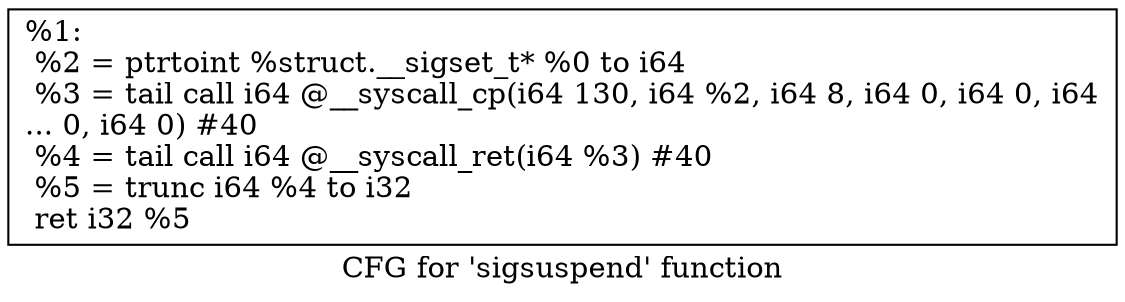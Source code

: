 digraph "CFG for 'sigsuspend' function" {
	label="CFG for 'sigsuspend' function";

	Node0x1ea4b30 [shape=record,label="{%1:\l  %2 = ptrtoint %struct.__sigset_t* %0 to i64\l  %3 = tail call i64 @__syscall_cp(i64 130, i64 %2, i64 8, i64 0, i64 0, i64\l... 0, i64 0) #40\l  %4 = tail call i64 @__syscall_ret(i64 %3) #40\l  %5 = trunc i64 %4 to i32\l  ret i32 %5\l}"];
}
